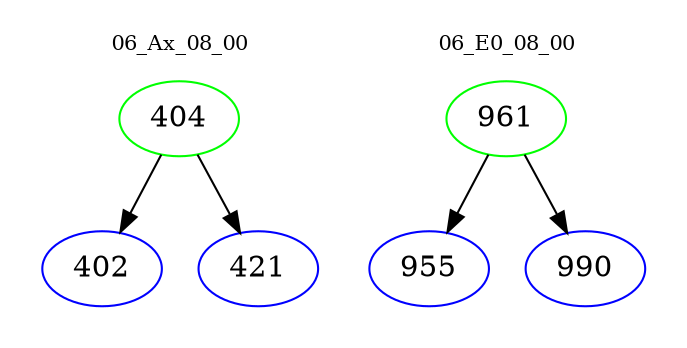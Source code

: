 digraph{
subgraph cluster_0 {
color = white
label = "06_Ax_08_00";
fontsize=10;
T0_404 [label="404", color="green"]
T0_404 -> T0_402 [color="black"]
T0_402 [label="402", color="blue"]
T0_404 -> T0_421 [color="black"]
T0_421 [label="421", color="blue"]
}
subgraph cluster_1 {
color = white
label = "06_E0_08_00";
fontsize=10;
T1_961 [label="961", color="green"]
T1_961 -> T1_955 [color="black"]
T1_955 [label="955", color="blue"]
T1_961 -> T1_990 [color="black"]
T1_990 [label="990", color="blue"]
}
}
